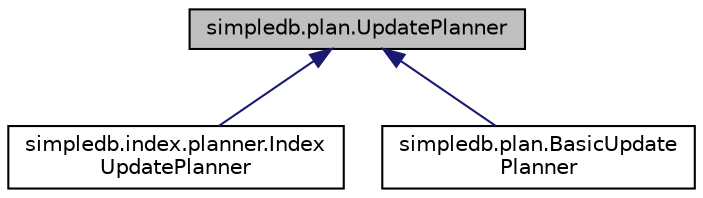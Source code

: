 digraph "simpledb.plan.UpdatePlanner"
{
  edge [fontname="Helvetica",fontsize="10",labelfontname="Helvetica",labelfontsize="10"];
  node [fontname="Helvetica",fontsize="10",shape=record];
  Node0 [label="simpledb.plan.UpdatePlanner",height=0.2,width=0.4,color="black", fillcolor="grey75", style="filled", fontcolor="black"];
  Node0 -> Node1 [dir="back",color="midnightblue",fontsize="10",style="solid",fontname="Helvetica"];
  Node1 [label="simpledb.index.planner.Index\lUpdatePlanner",height=0.2,width=0.4,color="black", fillcolor="white", style="filled",URL="$classsimpledb_1_1index_1_1planner_1_1IndexUpdatePlanner.html"];
  Node0 -> Node2 [dir="back",color="midnightblue",fontsize="10",style="solid",fontname="Helvetica"];
  Node2 [label="simpledb.plan.BasicUpdate\lPlanner",height=0.2,width=0.4,color="black", fillcolor="white", style="filled",URL="$classsimpledb_1_1plan_1_1BasicUpdatePlanner.html"];
}
